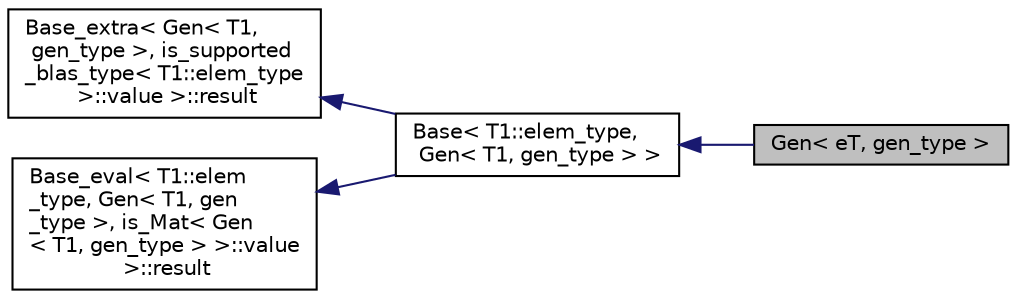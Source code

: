 digraph "Gen&lt; eT, gen_type &gt;"
{
  edge [fontname="Helvetica",fontsize="10",labelfontname="Helvetica",labelfontsize="10"];
  node [fontname="Helvetica",fontsize="10",shape=record];
  rankdir="LR";
  Node1 [label="Gen\< eT, gen_type \>",height=0.2,width=0.4,color="black", fillcolor="grey75", style="filled" fontcolor="black"];
  Node2 -> Node1 [dir="back",color="midnightblue",fontsize="10",style="solid",fontname="Helvetica"];
  Node2 [label="Base\< T1::elem_type,\l Gen\< T1, gen_type \> \>",height=0.2,width=0.4,color="black", fillcolor="white", style="filled",URL="$struct_base.html"];
  Node3 -> Node2 [dir="back",color="midnightblue",fontsize="10",style="solid",fontname="Helvetica"];
  Node3 [label="Base_extra\< Gen\< T1,\l gen_type \>, is_supported\l_blas_type\< T1::elem_type\l \>::value \>::result",height=0.2,width=0.4,color="black", fillcolor="white", style="filled",URL="$class_base__extra_1_1result.html"];
  Node4 -> Node2 [dir="back",color="midnightblue",fontsize="10",style="solid",fontname="Helvetica"];
  Node4 [label="Base_eval\< T1::elem\l_type, Gen\< T1, gen\l_type \>, is_Mat\< Gen\l\< T1, gen_type \> \>::value\l \>::result",height=0.2,width=0.4,color="black", fillcolor="white", style="filled",URL="$class_base__eval_1_1result.html"];
}
